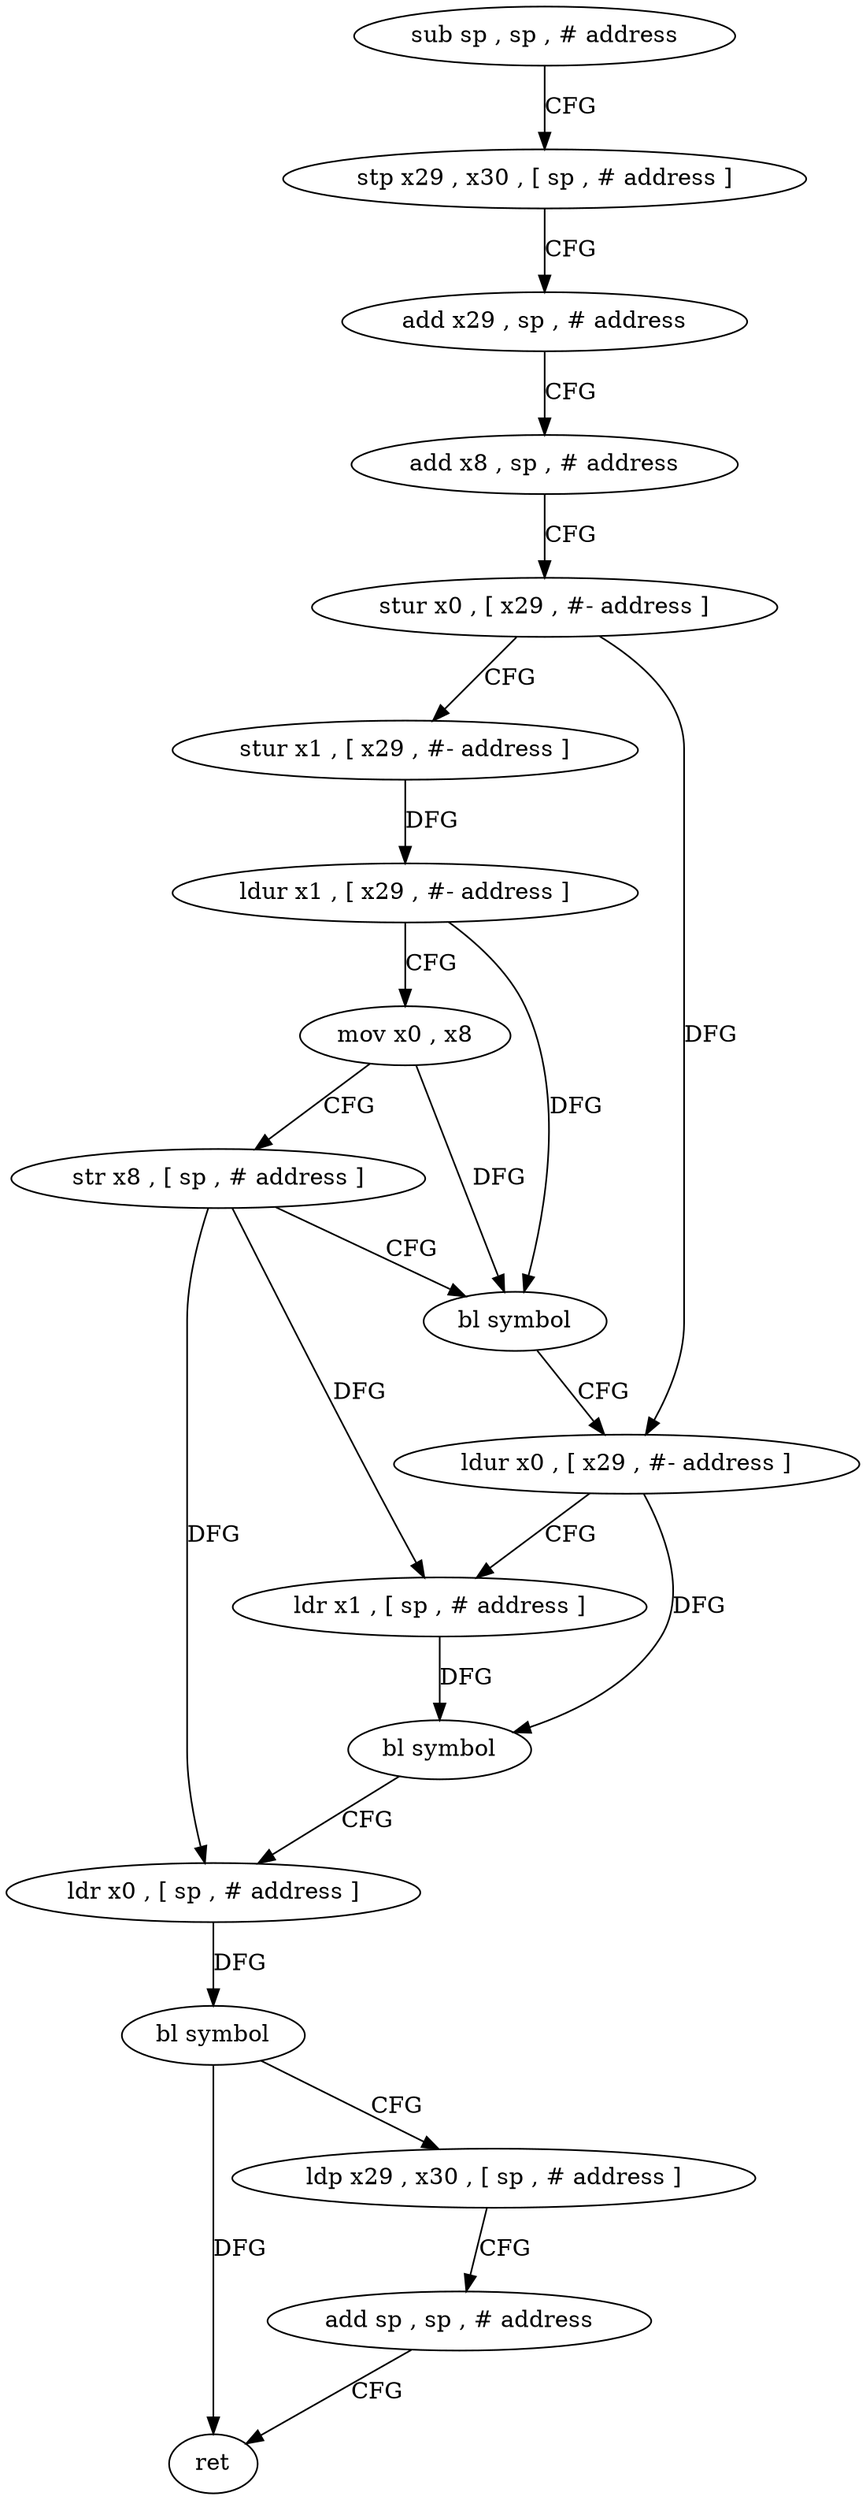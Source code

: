 digraph "func" {
"4225924" [label = "sub sp , sp , # address" ]
"4225928" [label = "stp x29 , x30 , [ sp , # address ]" ]
"4225932" [label = "add x29 , sp , # address" ]
"4225936" [label = "add x8 , sp , # address" ]
"4225940" [label = "stur x0 , [ x29 , #- address ]" ]
"4225944" [label = "stur x1 , [ x29 , #- address ]" ]
"4225948" [label = "ldur x1 , [ x29 , #- address ]" ]
"4225952" [label = "mov x0 , x8" ]
"4225956" [label = "str x8 , [ sp , # address ]" ]
"4225960" [label = "bl symbol" ]
"4225964" [label = "ldur x0 , [ x29 , #- address ]" ]
"4225968" [label = "ldr x1 , [ sp , # address ]" ]
"4225972" [label = "bl symbol" ]
"4225976" [label = "ldr x0 , [ sp , # address ]" ]
"4225980" [label = "bl symbol" ]
"4225984" [label = "ldp x29 , x30 , [ sp , # address ]" ]
"4225988" [label = "add sp , sp , # address" ]
"4225992" [label = "ret" ]
"4225924" -> "4225928" [ label = "CFG" ]
"4225928" -> "4225932" [ label = "CFG" ]
"4225932" -> "4225936" [ label = "CFG" ]
"4225936" -> "4225940" [ label = "CFG" ]
"4225940" -> "4225944" [ label = "CFG" ]
"4225940" -> "4225964" [ label = "DFG" ]
"4225944" -> "4225948" [ label = "DFG" ]
"4225948" -> "4225952" [ label = "CFG" ]
"4225948" -> "4225960" [ label = "DFG" ]
"4225952" -> "4225956" [ label = "CFG" ]
"4225952" -> "4225960" [ label = "DFG" ]
"4225956" -> "4225960" [ label = "CFG" ]
"4225956" -> "4225968" [ label = "DFG" ]
"4225956" -> "4225976" [ label = "DFG" ]
"4225960" -> "4225964" [ label = "CFG" ]
"4225964" -> "4225968" [ label = "CFG" ]
"4225964" -> "4225972" [ label = "DFG" ]
"4225968" -> "4225972" [ label = "DFG" ]
"4225972" -> "4225976" [ label = "CFG" ]
"4225976" -> "4225980" [ label = "DFG" ]
"4225980" -> "4225984" [ label = "CFG" ]
"4225980" -> "4225992" [ label = "DFG" ]
"4225984" -> "4225988" [ label = "CFG" ]
"4225988" -> "4225992" [ label = "CFG" ]
}
